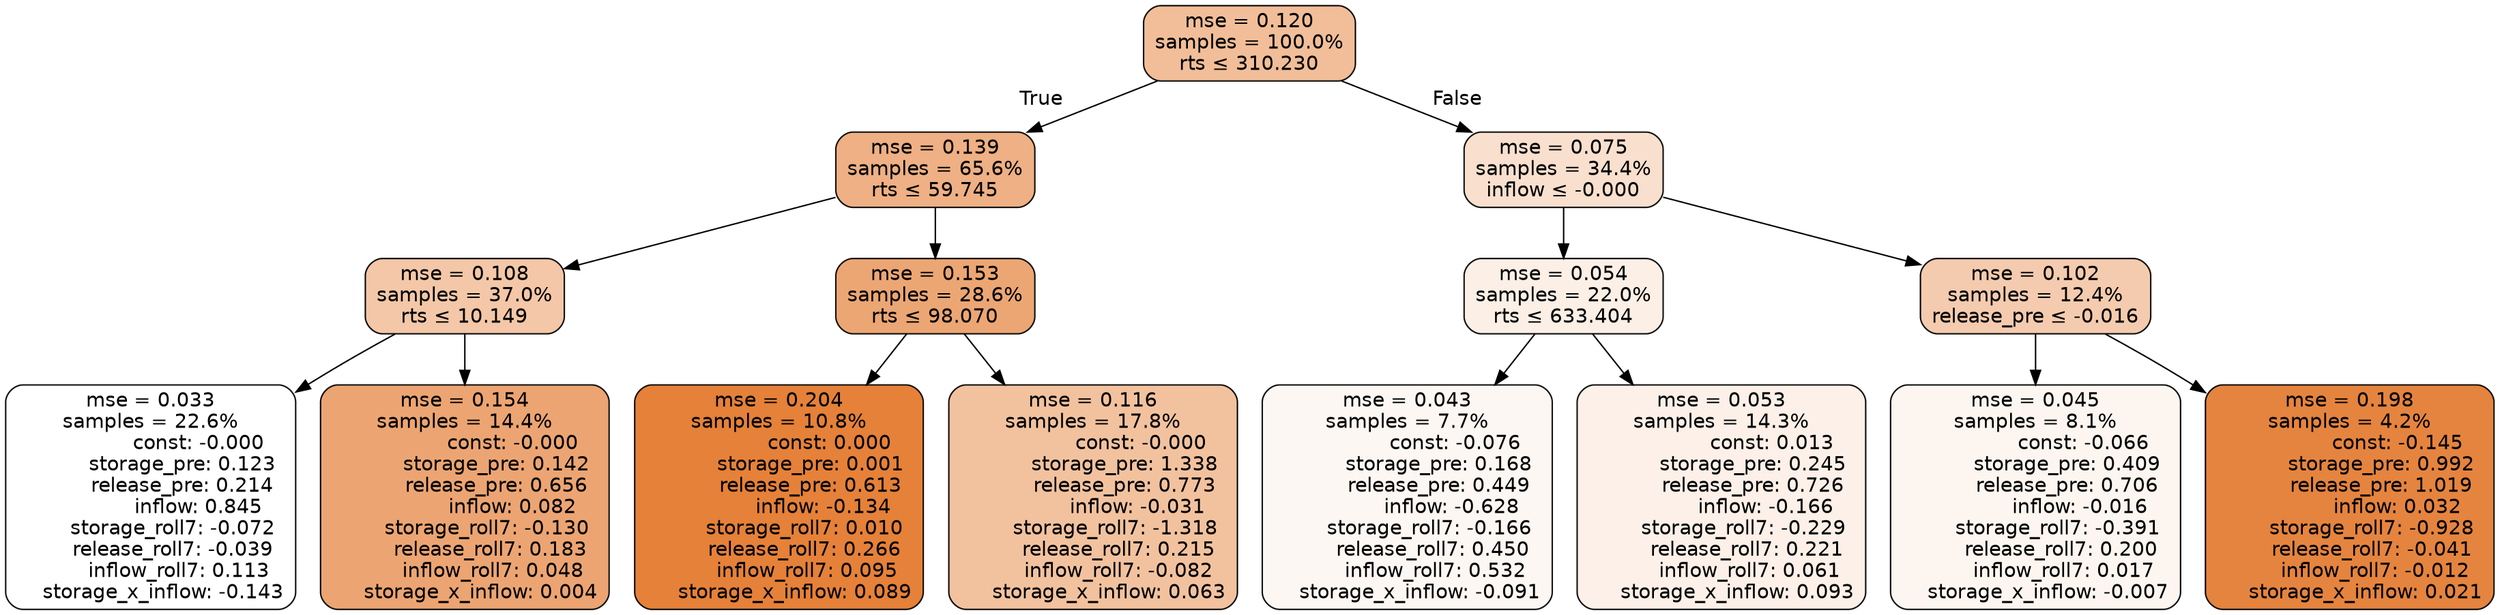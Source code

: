digraph tree {
bgcolor="transparent"
node [shape=rectangle, style="filled, rounded", color="black", fontname=helvetica] ;
edge [fontname=helvetica] ;
	"0" [label="mse = 0.120
samples = 100.0%
rts &le; 310.230", fillcolor="#f1be99"]
	"1" [label="mse = 0.139
samples = 65.6%
rts &le; 59.745", fillcolor="#eeb084"]
	"2" [label="mse = 0.108
samples = 37.0%
rts &le; 10.149", fillcolor="#f3c7a7"]
	"3" [label="mse = 0.033
samples = 22.6%
               const: -0.000
          storage_pre: 0.123
          release_pre: 0.214
               inflow: 0.845
       storage_roll7: -0.072
       release_roll7: -0.039
         inflow_roll7: 0.113
    storage_x_inflow: -0.143", fillcolor="#ffffff"]
	"4" [label="mse = 0.154
samples = 14.4%
               const: -0.000
          storage_pre: 0.142
          release_pre: 0.656
               inflow: 0.082
       storage_roll7: -0.130
        release_roll7: 0.183
         inflow_roll7: 0.048
     storage_x_inflow: 0.004", fillcolor="#eca572"]
	"5" [label="mse = 0.153
samples = 28.6%
rts &le; 98.070", fillcolor="#eca674"]
	"6" [label="mse = 0.204
samples = 10.8%
                const: 0.000
          storage_pre: 0.001
          release_pre: 0.613
              inflow: -0.134
        storage_roll7: 0.010
        release_roll7: 0.266
         inflow_roll7: 0.095
     storage_x_inflow: 0.089", fillcolor="#e58139"]
	"7" [label="mse = 0.116
samples = 17.8%
               const: -0.000
          storage_pre: 1.338
          release_pre: 0.773
              inflow: -0.031
       storage_roll7: -1.318
        release_roll7: 0.215
        inflow_roll7: -0.082
     storage_x_inflow: 0.063", fillcolor="#f2c29f"]
	"8" [label="mse = 0.075
samples = 34.4%
inflow &le; -0.000", fillcolor="#f8dfce"]
	"9" [label="mse = 0.054
samples = 22.0%
rts &le; 633.404", fillcolor="#fbefe6"]
	"10" [label="mse = 0.043
samples = 7.7%
               const: -0.076
          storage_pre: 0.168
          release_pre: 0.449
              inflow: -0.628
       storage_roll7: -0.166
        release_roll7: 0.450
         inflow_roll7: 0.532
    storage_x_inflow: -0.091", fillcolor="#fdf7f3"]
	"11" [label="mse = 0.053
samples = 14.3%
                const: 0.013
          storage_pre: 0.245
          release_pre: 0.726
              inflow: -0.166
       storage_roll7: -0.229
        release_roll7: 0.221
         inflow_roll7: 0.061
     storage_x_inflow: 0.093", fillcolor="#fcf0e8"]
	"12" [label="mse = 0.102
samples = 12.4%
release_pre &le; -0.016", fillcolor="#f4cbae"]
	"13" [label="mse = 0.045
samples = 8.1%
               const: -0.066
          storage_pre: 0.409
          release_pre: 0.706
              inflow: -0.016
       storage_roll7: -0.391
        release_roll7: 0.200
         inflow_roll7: 0.017
    storage_x_inflow: -0.007", fillcolor="#fdf6f0"]
	"14" [label="mse = 0.198
samples = 4.2%
               const: -0.145
          storage_pre: 0.992
          release_pre: 1.019
               inflow: 0.032
       storage_roll7: -0.928
       release_roll7: -0.041
        inflow_roll7: -0.012
     storage_x_inflow: 0.021", fillcolor="#e5843f"]

	"0" -> "1" [labeldistance=2.5, labelangle=45, headlabel="True"]
	"1" -> "2"
	"2" -> "3"
	"2" -> "4"
	"1" -> "5"
	"5" -> "6"
	"5" -> "7"
	"0" -> "8" [labeldistance=2.5, labelangle=-45, headlabel="False"]
	"8" -> "9"
	"9" -> "10"
	"9" -> "11"
	"8" -> "12"
	"12" -> "13"
	"12" -> "14"
}